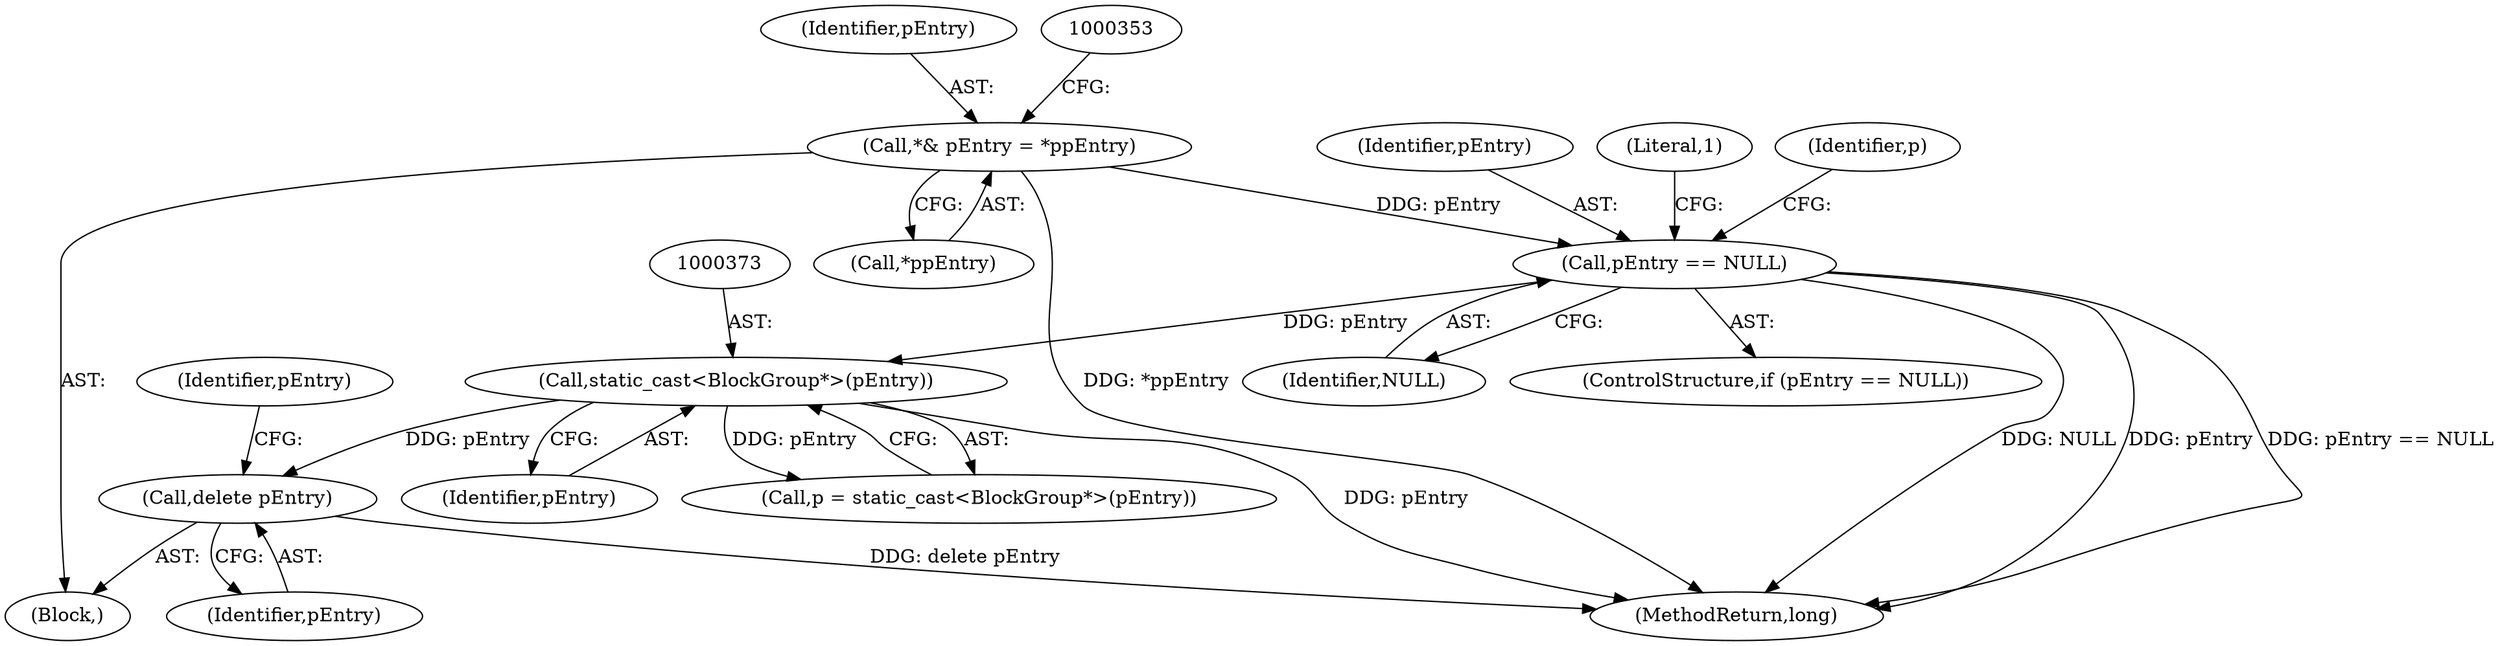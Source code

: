 digraph "0_Android_cc274e2abe8b2a6698a5c47d8aa4bb45f1f9538d_4@API" {
"1000388" [label="(Call,delete pEntry)"];
"1000372" [label="(Call,static_cast<BlockGroup*>(pEntry))"];
"1000364" [label="(Call,pEntry == NULL)"];
"1000348" [label="(Call,*& pEntry = *ppEntry)"];
"1000365" [label="(Identifier,pEntry)"];
"1000369" [label="(Literal,1)"];
"1000395" [label="(MethodReturn,long)"];
"1000391" [label="(Identifier,pEntry)"];
"1000374" [label="(Identifier,pEntry)"];
"1000366" [label="(Identifier,NULL)"];
"1000388" [label="(Call,delete pEntry)"];
"1000371" [label="(Identifier,p)"];
"1000389" [label="(Identifier,pEntry)"];
"1000119" [label="(Block,)"];
"1000364" [label="(Call,pEntry == NULL)"];
"1000363" [label="(ControlStructure,if (pEntry == NULL))"];
"1000370" [label="(Call,p = static_cast<BlockGroup*>(pEntry))"];
"1000348" [label="(Call,*& pEntry = *ppEntry)"];
"1000349" [label="(Identifier,pEntry)"];
"1000372" [label="(Call,static_cast<BlockGroup*>(pEntry))"];
"1000350" [label="(Call,*ppEntry)"];
"1000388" -> "1000119"  [label="AST: "];
"1000388" -> "1000389"  [label="CFG: "];
"1000389" -> "1000388"  [label="AST: "];
"1000391" -> "1000388"  [label="CFG: "];
"1000388" -> "1000395"  [label="DDG: delete pEntry"];
"1000372" -> "1000388"  [label="DDG: pEntry"];
"1000372" -> "1000370"  [label="AST: "];
"1000372" -> "1000374"  [label="CFG: "];
"1000373" -> "1000372"  [label="AST: "];
"1000374" -> "1000372"  [label="AST: "];
"1000370" -> "1000372"  [label="CFG: "];
"1000372" -> "1000395"  [label="DDG: pEntry"];
"1000372" -> "1000370"  [label="DDG: pEntry"];
"1000364" -> "1000372"  [label="DDG: pEntry"];
"1000364" -> "1000363"  [label="AST: "];
"1000364" -> "1000366"  [label="CFG: "];
"1000365" -> "1000364"  [label="AST: "];
"1000366" -> "1000364"  [label="AST: "];
"1000369" -> "1000364"  [label="CFG: "];
"1000371" -> "1000364"  [label="CFG: "];
"1000364" -> "1000395"  [label="DDG: pEntry"];
"1000364" -> "1000395"  [label="DDG: pEntry == NULL"];
"1000364" -> "1000395"  [label="DDG: NULL"];
"1000348" -> "1000364"  [label="DDG: pEntry"];
"1000348" -> "1000119"  [label="AST: "];
"1000348" -> "1000350"  [label="CFG: "];
"1000349" -> "1000348"  [label="AST: "];
"1000350" -> "1000348"  [label="AST: "];
"1000353" -> "1000348"  [label="CFG: "];
"1000348" -> "1000395"  [label="DDG: *ppEntry"];
}
